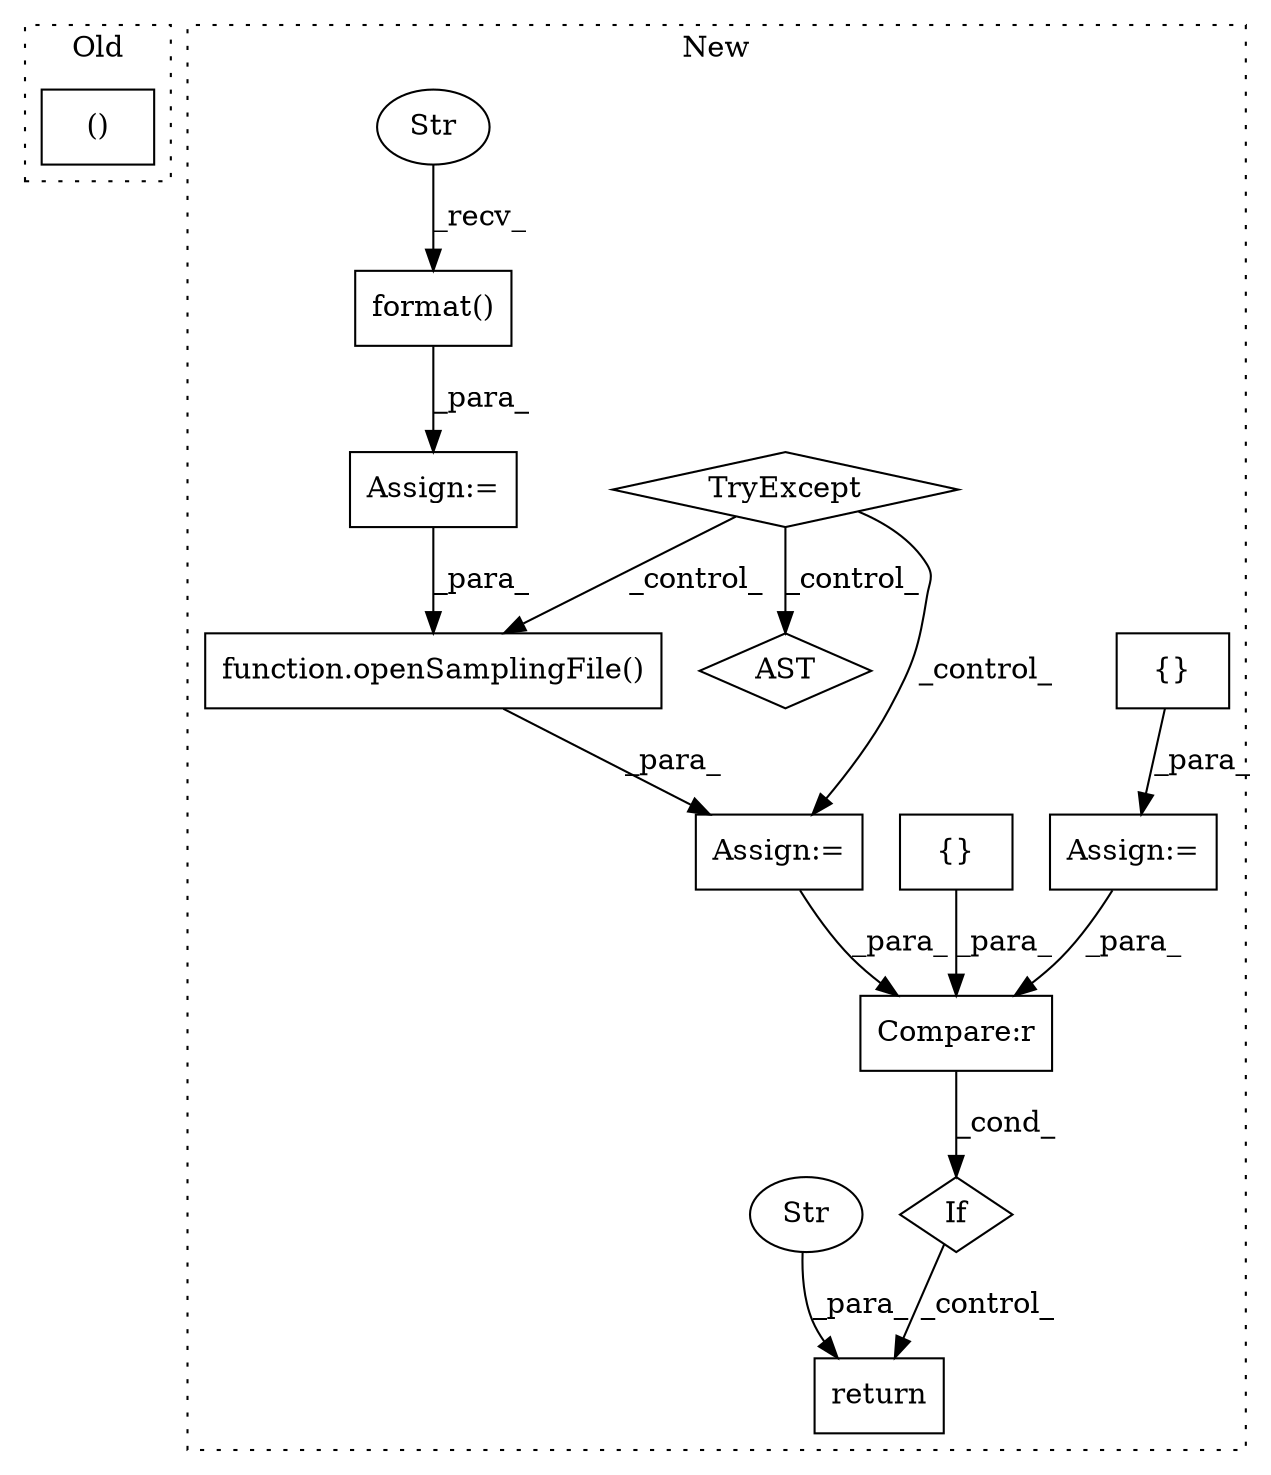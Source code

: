 digraph G {
subgraph cluster0 {
1 [label="()" a="54" s="383" l="34" shape="box"];
label = "Old";
style="dotted";
}
subgraph cluster1 {
2 [label="function.openSamplingFile()" a="75" s="936,961" l="17,1" shape="box"];
3 [label="If" a="96" s="1279" l="3" shape="diamond"];
4 [label="Compare:r" a="40" s="1282" l="16" shape="box"];
5 [label="{}" a="95" s="903,904" l="2,1" shape="box"];
6 [label="TryExcept" a="71" s="910" l="13" shape="diamond"];
7 [label="{}" a="95" s="1296,1297" l="2,1" shape="box"];
8 [label="AST" a="2" s="967,0" l="7,0" shape="diamond"];
9 [label="format()" a="75" s="834,884" l="41,1" shape="box"];
10 [label="Str" a="66" s="834" l="33" shape="ellipse"];
11 [label="Assign:=" a="68" s="900" l="3" shape="box"];
12 [label="Assign:=" a="68" s="831" l="3" shape="box"];
13 [label="Assign:=" a="68" s="933" l="3" shape="box"];
14 [label="return" a="93" s="1308" l="7" shape="box"];
15 [label="Str" a="66" s="1315" l="7" shape="ellipse"];
label = "New";
style="dotted";
}
2 -> 13 [label="_para_"];
3 -> 14 [label="_control_"];
4 -> 3 [label="_cond_"];
5 -> 11 [label="_para_"];
6 -> 2 [label="_control_"];
6 -> 8 [label="_control_"];
6 -> 13 [label="_control_"];
7 -> 4 [label="_para_"];
9 -> 12 [label="_para_"];
10 -> 9 [label="_recv_"];
11 -> 4 [label="_para_"];
12 -> 2 [label="_para_"];
13 -> 4 [label="_para_"];
15 -> 14 [label="_para_"];
}